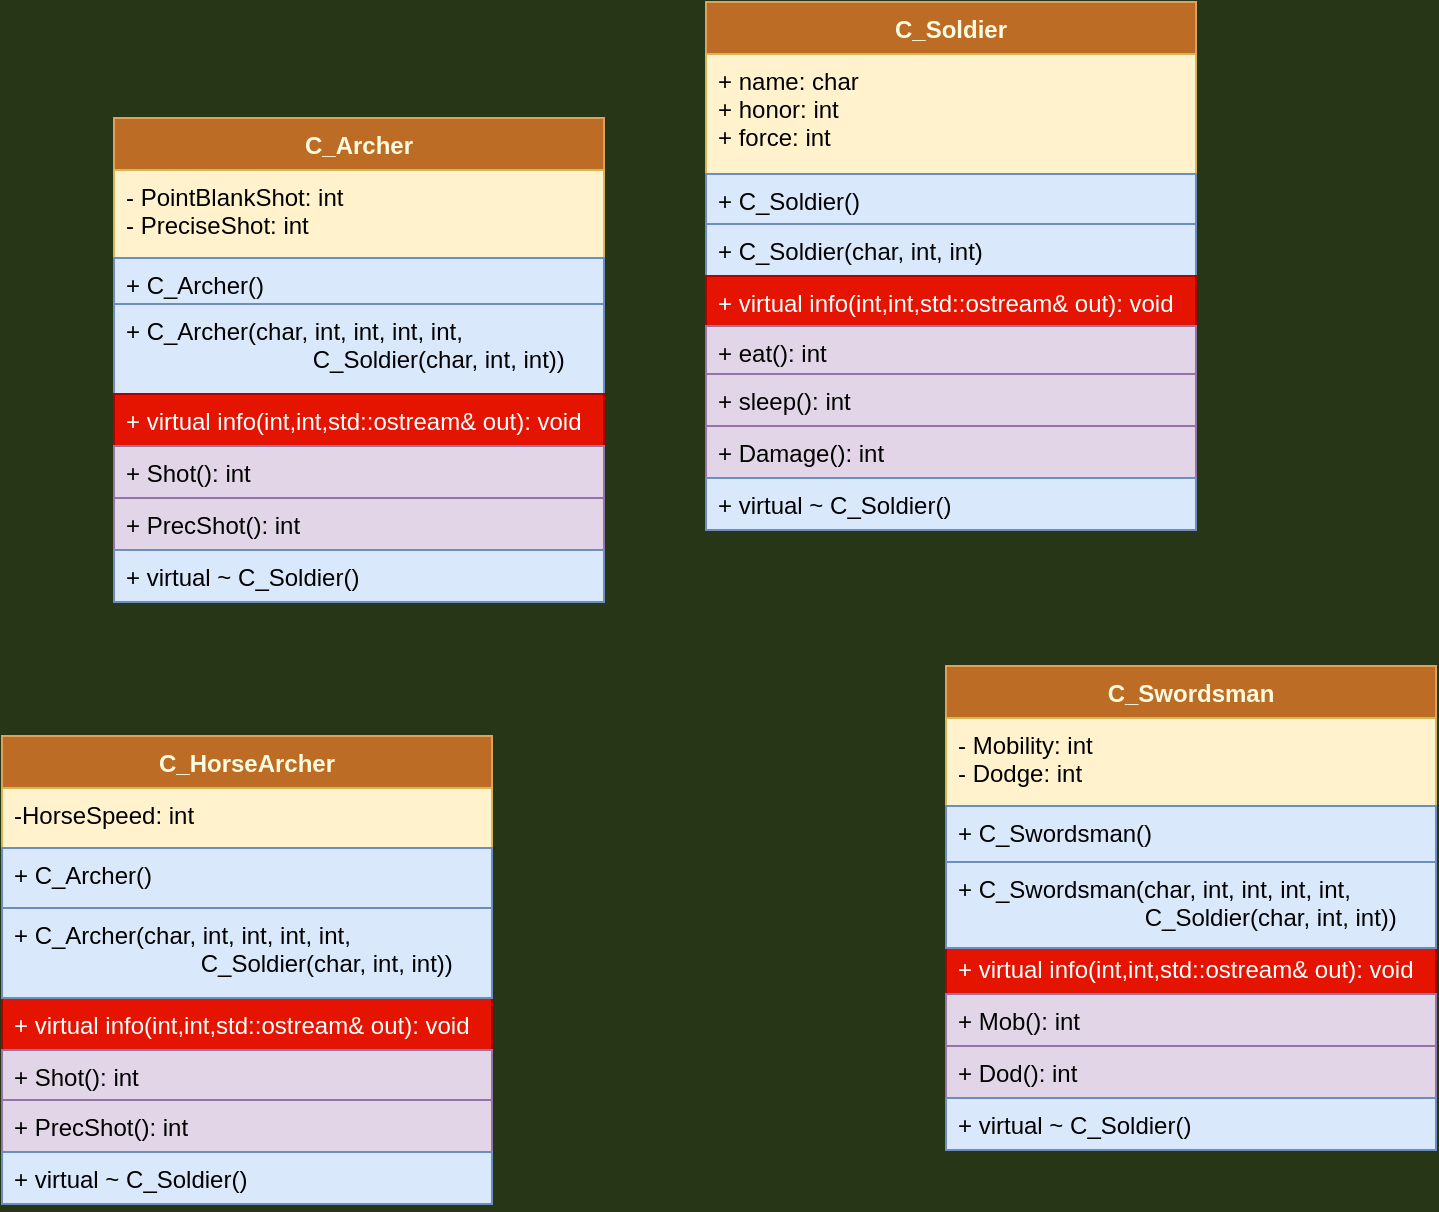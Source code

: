 <mxfile version="14.8.5" type="github">
  <diagram id="KfgOQVesRa8jAqSmO_TG" name="Page-1">
    <mxGraphModel dx="803" dy="493" grid="0" gridSize="10" guides="1" tooltips="1" connect="1" arrows="1" fold="1" page="1" pageScale="1" pageWidth="827" pageHeight="1169" background="#283618" math="0" shadow="0">
      <root>
        <mxCell id="0" />
        <mxCell id="1" parent="0" />
        <mxCell id="gfh71h0dCbDymhL63w5G-2" value="C_Soldier" style="swimlane;fontStyle=1;align=center;verticalAlign=top;childLayout=stackLayout;horizontal=1;startSize=26;horizontalStack=0;resizeParent=1;resizeParentMax=0;resizeLast=0;collapsible=1;marginBottom=0;fillColor=#BC6C25;strokeColor=#DDA15E;fontColor=#FEFAE0;" parent="1" vertex="1">
          <mxGeometry x="380" y="50" width="245" height="112" as="geometry" />
        </mxCell>
        <mxCell id="gfh71h0dCbDymhL63w5G-3" value="+ name: char&#xa;+ honor: int&#xa;+ force: int" style="text;strokeColor=#d6b656;fillColor=#fff2cc;align=left;verticalAlign=top;spacingLeft=4;spacingRight=4;overflow=hidden;rotatable=0;points=[[0,0.5],[1,0.5]];portConstraint=eastwest;" parent="gfh71h0dCbDymhL63w5G-2" vertex="1">
          <mxGeometry y="26" width="245" height="60" as="geometry" />
        </mxCell>
        <mxCell id="gfh71h0dCbDymhL63w5G-5" value="+ C_Soldier()" style="text;strokeColor=#6c8ebf;fillColor=#dae8fc;align=left;verticalAlign=top;spacingLeft=4;spacingRight=4;overflow=hidden;rotatable=0;points=[[0,0.5],[1,0.5]];portConstraint=eastwest;" parent="gfh71h0dCbDymhL63w5G-2" vertex="1">
          <mxGeometry y="86" width="245" height="26" as="geometry" />
        </mxCell>
        <mxCell id="xftbxWCKIYWHHrMW_up1-3" value="+ C_Soldier(char, int, int)" style="text;strokeColor=#6c8ebf;fillColor=#dae8fc;align=left;verticalAlign=top;spacingLeft=4;spacingRight=4;overflow=hidden;rotatable=0;points=[[0,0.5],[1,0.5]];portConstraint=eastwest;" vertex="1" parent="1">
          <mxGeometry x="380" y="161" width="245" height="26" as="geometry" />
        </mxCell>
        <mxCell id="xftbxWCKIYWHHrMW_up1-4" value="+ virtual info(int,int,std::ostream&amp; out): void" style="text;strokeColor=#B20000;fillColor=#e51400;align=left;verticalAlign=top;spacingLeft=4;spacingRight=4;overflow=hidden;rotatable=0;points=[[0,0.5],[1,0.5]];portConstraint=eastwest;fontColor=#ffffff;" vertex="1" parent="1">
          <mxGeometry x="380" y="187" width="245" height="26" as="geometry" />
        </mxCell>
        <mxCell id="xftbxWCKIYWHHrMW_up1-5" value="+ eat(): int" style="text;strokeColor=#9673a6;fillColor=#e1d5e7;align=left;verticalAlign=top;spacingLeft=4;spacingRight=4;overflow=hidden;rotatable=0;points=[[0,0.5],[1,0.5]];portConstraint=eastwest;" vertex="1" parent="1">
          <mxGeometry x="380" y="212" width="245" height="26" as="geometry" />
        </mxCell>
        <mxCell id="xftbxWCKIYWHHrMW_up1-6" value="+ sleep(): int" style="text;strokeColor=#9673a6;fillColor=#e1d5e7;align=left;verticalAlign=top;spacingLeft=4;spacingRight=4;overflow=hidden;rotatable=0;points=[[0,0.5],[1,0.5]];portConstraint=eastwest;" vertex="1" parent="1">
          <mxGeometry x="380" y="236" width="245" height="26" as="geometry" />
        </mxCell>
        <mxCell id="xftbxWCKIYWHHrMW_up1-7" value="+ Damage(): int" style="text;strokeColor=#9673a6;fillColor=#e1d5e7;align=left;verticalAlign=top;spacingLeft=4;spacingRight=4;overflow=hidden;rotatable=0;points=[[0,0.5],[1,0.5]];portConstraint=eastwest;" vertex="1" parent="1">
          <mxGeometry x="380" y="262" width="245" height="26" as="geometry" />
        </mxCell>
        <mxCell id="xftbxWCKIYWHHrMW_up1-8" value="+ virtual ~ C_Soldier()" style="text;strokeColor=#6c8ebf;fillColor=#dae8fc;align=left;verticalAlign=top;spacingLeft=4;spacingRight=4;overflow=hidden;rotatable=0;points=[[0,0.5],[1,0.5]];portConstraint=eastwest;" vertex="1" parent="1">
          <mxGeometry x="380" y="288" width="245" height="26" as="geometry" />
        </mxCell>
        <mxCell id="xftbxWCKIYWHHrMW_up1-9" value="C_Archer" style="swimlane;fontStyle=1;align=center;verticalAlign=top;childLayout=stackLayout;horizontal=1;startSize=26;horizontalStack=0;resizeParent=1;resizeParentMax=0;resizeLast=0;collapsible=1;marginBottom=0;fillColor=#BC6C25;strokeColor=#DDA15E;fontColor=#FEFAE0;" vertex="1" parent="1">
          <mxGeometry x="84" y="108" width="245" height="138" as="geometry" />
        </mxCell>
        <mxCell id="xftbxWCKIYWHHrMW_up1-10" value="- PointBlankShot: int&#xa;- PreciseShot: int" style="text;strokeColor=#d6b656;fillColor=#fff2cc;align=left;verticalAlign=top;spacingLeft=4;spacingRight=4;overflow=hidden;rotatable=0;points=[[0,0.5],[1,0.5]];portConstraint=eastwest;" vertex="1" parent="xftbxWCKIYWHHrMW_up1-9">
          <mxGeometry y="26" width="245" height="44" as="geometry" />
        </mxCell>
        <mxCell id="xftbxWCKIYWHHrMW_up1-11" value="+ C_Archer()" style="text;strokeColor=#6c8ebf;fillColor=#dae8fc;align=left;verticalAlign=top;spacingLeft=4;spacingRight=4;overflow=hidden;rotatable=0;points=[[0,0.5],[1,0.5]];portConstraint=eastwest;" vertex="1" parent="xftbxWCKIYWHHrMW_up1-9">
          <mxGeometry y="70" width="245" height="68" as="geometry" />
        </mxCell>
        <mxCell id="xftbxWCKIYWHHrMW_up1-12" value="+ C_Archer(char, int, int, int, int, &#xa;                            C_Soldier(char, int, int))" style="text;strokeColor=#6c8ebf;fillColor=#dae8fc;align=left;verticalAlign=top;spacingLeft=4;spacingRight=4;overflow=hidden;rotatable=0;points=[[0,0.5],[1,0.5]];portConstraint=eastwest;" vertex="1" parent="1">
          <mxGeometry x="84" y="201" width="245" height="45" as="geometry" />
        </mxCell>
        <mxCell id="xftbxWCKIYWHHrMW_up1-13" value="+ virtual info(int,int,std::ostream&amp; out): void" style="text;strokeColor=#B20000;fillColor=#e51400;align=left;verticalAlign=top;spacingLeft=4;spacingRight=4;overflow=hidden;rotatable=0;points=[[0,0.5],[1,0.5]];portConstraint=eastwest;fontColor=#ffffff;" vertex="1" parent="1">
          <mxGeometry x="84" y="246" width="245" height="26" as="geometry" />
        </mxCell>
        <mxCell id="xftbxWCKIYWHHrMW_up1-14" value="+ Shot(): int" style="text;strokeColor=#9673a6;fillColor=#e1d5e7;align=left;verticalAlign=top;spacingLeft=4;spacingRight=4;overflow=hidden;rotatable=0;points=[[0,0.5],[1,0.5]];portConstraint=eastwest;" vertex="1" parent="1">
          <mxGeometry x="84" y="272" width="245" height="26" as="geometry" />
        </mxCell>
        <mxCell id="xftbxWCKIYWHHrMW_up1-15" value="+ PrecShot(): int" style="text;strokeColor=#9673a6;fillColor=#e1d5e7;align=left;verticalAlign=top;spacingLeft=4;spacingRight=4;overflow=hidden;rotatable=0;points=[[0,0.5],[1,0.5]];portConstraint=eastwest;" vertex="1" parent="1">
          <mxGeometry x="84" y="298" width="245" height="26" as="geometry" />
        </mxCell>
        <mxCell id="xftbxWCKIYWHHrMW_up1-17" value="+ virtual ~ C_Soldier()" style="text;strokeColor=#6c8ebf;fillColor=#dae8fc;align=left;verticalAlign=top;spacingLeft=4;spacingRight=4;overflow=hidden;rotatable=0;points=[[0,0.5],[1,0.5]];portConstraint=eastwest;" vertex="1" parent="1">
          <mxGeometry x="84" y="324" width="245" height="26" as="geometry" />
        </mxCell>
        <mxCell id="xftbxWCKIYWHHrMW_up1-19" value="C_Swordsman" style="swimlane;fontStyle=1;align=center;verticalAlign=top;childLayout=stackLayout;horizontal=1;startSize=26;horizontalStack=0;resizeParent=1;resizeParentMax=0;resizeLast=0;collapsible=1;marginBottom=0;fillColor=#BC6C25;strokeColor=#DDA15E;fontColor=#FEFAE0;" vertex="1" parent="1">
          <mxGeometry x="500" y="382" width="245" height="100" as="geometry" />
        </mxCell>
        <mxCell id="xftbxWCKIYWHHrMW_up1-20" value="- Mobility: int&#xa;- Dodge: int" style="text;strokeColor=#d6b656;fillColor=#fff2cc;align=left;verticalAlign=top;spacingLeft=4;spacingRight=4;overflow=hidden;rotatable=0;points=[[0,0.5],[1,0.5]];portConstraint=eastwest;" vertex="1" parent="xftbxWCKIYWHHrMW_up1-19">
          <mxGeometry y="26" width="245" height="44" as="geometry" />
        </mxCell>
        <mxCell id="xftbxWCKIYWHHrMW_up1-21" value="+ C_Swordsman()" style="text;strokeColor=#6c8ebf;fillColor=#dae8fc;align=left;verticalAlign=top;spacingLeft=4;spacingRight=4;overflow=hidden;rotatable=0;points=[[0,0.5],[1,0.5]];portConstraint=eastwest;" vertex="1" parent="xftbxWCKIYWHHrMW_up1-19">
          <mxGeometry y="70" width="245" height="30" as="geometry" />
        </mxCell>
        <mxCell id="xftbxWCKIYWHHrMW_up1-22" value="+ virtual info(int,int,std::ostream&amp; out): void" style="text;strokeColor=#B20000;fillColor=#e51400;align=left;verticalAlign=top;spacingLeft=4;spacingRight=4;overflow=hidden;rotatable=0;points=[[0,0.5],[1,0.5]];portConstraint=eastwest;fontColor=#ffffff;" vertex="1" parent="1">
          <mxGeometry x="500" y="520" width="245" height="26" as="geometry" />
        </mxCell>
        <mxCell id="xftbxWCKIYWHHrMW_up1-23" value="+ Mob(): int" style="text;strokeColor=#9673a6;fillColor=#e1d5e7;align=left;verticalAlign=top;spacingLeft=4;spacingRight=4;overflow=hidden;rotatable=0;points=[[0,0.5],[1,0.5]];portConstraint=eastwest;" vertex="1" parent="1">
          <mxGeometry x="500" y="546" width="245" height="26" as="geometry" />
        </mxCell>
        <mxCell id="xftbxWCKIYWHHrMW_up1-24" value="+ Dod(): int" style="text;strokeColor=#9673a6;fillColor=#e1d5e7;align=left;verticalAlign=top;spacingLeft=4;spacingRight=4;overflow=hidden;rotatable=0;points=[[0,0.5],[1,0.5]];portConstraint=eastwest;" vertex="1" parent="1">
          <mxGeometry x="500" y="572" width="245" height="26" as="geometry" />
        </mxCell>
        <mxCell id="xftbxWCKIYWHHrMW_up1-25" value="+ virtual ~ C_Soldier()" style="text;strokeColor=#6c8ebf;fillColor=#dae8fc;align=left;verticalAlign=top;spacingLeft=4;spacingRight=4;overflow=hidden;rotatable=0;points=[[0,0.5],[1,0.5]];portConstraint=eastwest;" vertex="1" parent="1">
          <mxGeometry x="500" y="598" width="245" height="26" as="geometry" />
        </mxCell>
        <mxCell id="xftbxWCKIYWHHrMW_up1-26" value="+ C_Swordsman(char, int, int, int, int, &#xa;                            C_Soldier(char, int, int))" style="text;strokeColor=#6c8ebf;fillColor=#dae8fc;align=left;verticalAlign=top;spacingLeft=4;spacingRight=4;overflow=hidden;rotatable=0;points=[[0,0.5],[1,0.5]];portConstraint=eastwest;" vertex="1" parent="1">
          <mxGeometry x="500" y="480" width="245" height="43" as="geometry" />
        </mxCell>
        <mxCell id="xftbxWCKIYWHHrMW_up1-27" value="C_HorseArcher" style="swimlane;fontStyle=1;align=center;verticalAlign=top;childLayout=stackLayout;horizontal=1;startSize=26;horizontalStack=0;resizeParent=1;resizeParentMax=0;resizeLast=0;collapsible=1;marginBottom=0;fillColor=#BC6C25;strokeColor=#DDA15E;fontColor=#FEFAE0;" vertex="1" parent="1">
          <mxGeometry x="28" y="417" width="245" height="86" as="geometry" />
        </mxCell>
        <mxCell id="xftbxWCKIYWHHrMW_up1-28" value="-HorseSpeed: int" style="text;strokeColor=#d6b656;fillColor=#fff2cc;align=left;verticalAlign=top;spacingLeft=4;spacingRight=4;overflow=hidden;rotatable=0;points=[[0,0.5],[1,0.5]];portConstraint=eastwest;" vertex="1" parent="xftbxWCKIYWHHrMW_up1-27">
          <mxGeometry y="26" width="245" height="30" as="geometry" />
        </mxCell>
        <mxCell id="xftbxWCKIYWHHrMW_up1-29" value="+ C_Archer()" style="text;strokeColor=#6c8ebf;fillColor=#dae8fc;align=left;verticalAlign=top;spacingLeft=4;spacingRight=4;overflow=hidden;rotatable=0;points=[[0,0.5],[1,0.5]];portConstraint=eastwest;" vertex="1" parent="xftbxWCKIYWHHrMW_up1-27">
          <mxGeometry y="56" width="245" height="30" as="geometry" />
        </mxCell>
        <mxCell id="xftbxWCKIYWHHrMW_up1-30" value="+ virtual info(int,int,std::ostream&amp; out): void" style="text;strokeColor=#B20000;fillColor=#e51400;align=left;verticalAlign=top;spacingLeft=4;spacingRight=4;overflow=hidden;rotatable=0;points=[[0,0.5],[1,0.5]];portConstraint=eastwest;fontColor=#ffffff;" vertex="1" parent="1">
          <mxGeometry x="28" y="548" width="245" height="26" as="geometry" />
        </mxCell>
        <mxCell id="xftbxWCKIYWHHrMW_up1-31" value="+ Shot(): int" style="text;strokeColor=#9673a6;fillColor=#e1d5e7;align=left;verticalAlign=top;spacingLeft=4;spacingRight=4;overflow=hidden;rotatable=0;points=[[0,0.5],[1,0.5]];portConstraint=eastwest;" vertex="1" parent="1">
          <mxGeometry x="28" y="574" width="245" height="26" as="geometry" />
        </mxCell>
        <mxCell id="xftbxWCKIYWHHrMW_up1-32" value="+ PrecShot(): int" style="text;strokeColor=#9673a6;fillColor=#e1d5e7;align=left;verticalAlign=top;spacingLeft=4;spacingRight=4;overflow=hidden;rotatable=0;points=[[0,0.5],[1,0.5]];portConstraint=eastwest;" vertex="1" parent="1">
          <mxGeometry x="28" y="599" width="245" height="26" as="geometry" />
        </mxCell>
        <mxCell id="xftbxWCKIYWHHrMW_up1-33" value="+ virtual ~ C_Soldier()" style="text;strokeColor=#6c8ebf;fillColor=#dae8fc;align=left;verticalAlign=top;spacingLeft=4;spacingRight=4;overflow=hidden;rotatable=0;points=[[0,0.5],[1,0.5]];portConstraint=eastwest;" vertex="1" parent="1">
          <mxGeometry x="28" y="625" width="245" height="26" as="geometry" />
        </mxCell>
        <mxCell id="xftbxWCKIYWHHrMW_up1-34" value="+ C_Archer(char, int, int, int, int, &#xa;                            C_Soldier(char, int, int))" style="text;strokeColor=#6c8ebf;fillColor=#dae8fc;align=left;verticalAlign=top;spacingLeft=4;spacingRight=4;overflow=hidden;rotatable=0;points=[[0,0.5],[1,0.5]];portConstraint=eastwest;" vertex="1" parent="1">
          <mxGeometry x="28" y="503" width="245" height="45" as="geometry" />
        </mxCell>
      </root>
    </mxGraphModel>
  </diagram>
</mxfile>
